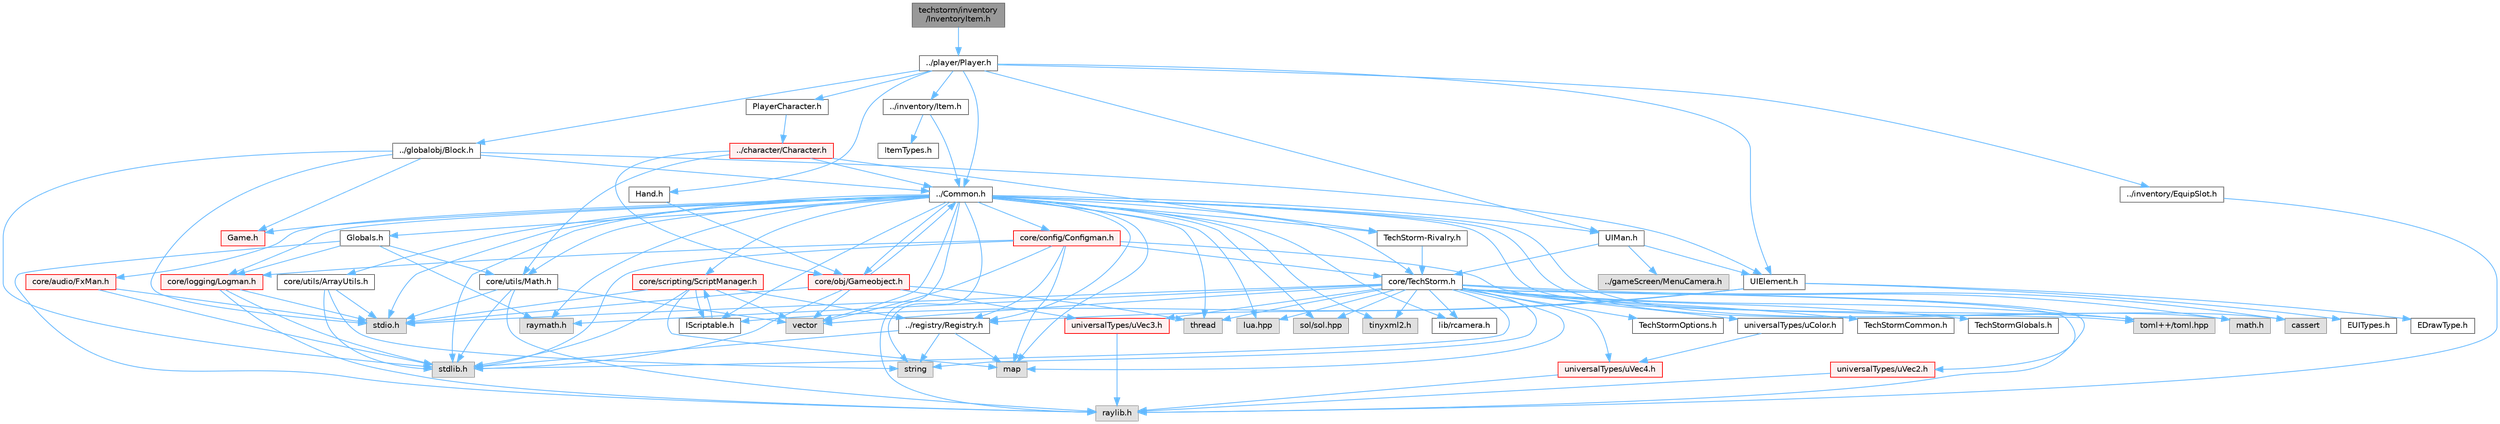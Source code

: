 digraph "techstorm/inventory/InventoryItem.h"
{
 // LATEX_PDF_SIZE
  bgcolor="transparent";
  edge [fontname=Helvetica,fontsize=10,labelfontname=Helvetica,labelfontsize=10];
  node [fontname=Helvetica,fontsize=10,shape=box,height=0.2,width=0.4];
  Node1 [id="Node000001",label="techstorm/inventory\l/InventoryItem.h",height=0.2,width=0.4,color="gray40", fillcolor="grey60", style="filled", fontcolor="black",tooltip=" "];
  Node1 -> Node2 [id="edge1_Node000001_Node000002",color="steelblue1",style="solid",tooltip=" "];
  Node2 [id="Node000002",label="../player/Player.h",height=0.2,width=0.4,color="grey40", fillcolor="white", style="filled",URL="$_player_8h.html",tooltip=" "];
  Node2 -> Node3 [id="edge2_Node000002_Node000003",color="steelblue1",style="solid",tooltip=" "];
  Node3 [id="Node000003",label="../Common.h",height=0.2,width=0.4,color="grey40", fillcolor="white", style="filled",URL="$_common_8h.html",tooltip=" "];
  Node3 -> Node4 [id="edge3_Node000003_Node000004",color="steelblue1",style="solid",tooltip=" "];
  Node4 [id="Node000004",label="raylib.h",height=0.2,width=0.4,color="grey60", fillcolor="#E0E0E0", style="filled",tooltip=" "];
  Node3 -> Node5 [id="edge4_Node000003_Node000005",color="steelblue1",style="solid",tooltip=" "];
  Node5 [id="Node000005",label="raymath.h",height=0.2,width=0.4,color="grey60", fillcolor="#E0E0E0", style="filled",tooltip=" "];
  Node3 -> Node6 [id="edge5_Node000003_Node000006",color="steelblue1",style="solid",tooltip=" "];
  Node6 [id="Node000006",label="lib/rcamera.h",height=0.2,width=0.4,color="grey40", fillcolor="white", style="filled",URL="$rcamera_8h.html",tooltip=" "];
  Node3 -> Node7 [id="edge6_Node000003_Node000007",color="steelblue1",style="solid",tooltip=" "];
  Node7 [id="Node000007",label="stdio.h",height=0.2,width=0.4,color="grey60", fillcolor="#E0E0E0", style="filled",tooltip=" "];
  Node3 -> Node8 [id="edge7_Node000003_Node000008",color="steelblue1",style="solid",tooltip=" "];
  Node8 [id="Node000008",label="stdlib.h",height=0.2,width=0.4,color="grey60", fillcolor="#E0E0E0", style="filled",tooltip=" "];
  Node3 -> Node9 [id="edge8_Node000003_Node000009",color="steelblue1",style="solid",tooltip=" "];
  Node9 [id="Node000009",label="string",height=0.2,width=0.4,color="grey60", fillcolor="#E0E0E0", style="filled",tooltip=" "];
  Node3 -> Node10 [id="edge9_Node000003_Node000010",color="steelblue1",style="solid",tooltip=" "];
  Node10 [id="Node000010",label="vector",height=0.2,width=0.4,color="grey60", fillcolor="#E0E0E0", style="filled",tooltip=" "];
  Node3 -> Node11 [id="edge10_Node000003_Node000011",color="steelblue1",style="solid",tooltip=" "];
  Node11 [id="Node000011",label="map",height=0.2,width=0.4,color="grey60", fillcolor="#E0E0E0", style="filled",tooltip=" "];
  Node3 -> Node12 [id="edge11_Node000003_Node000012",color="steelblue1",style="solid",tooltip=" "];
  Node12 [id="Node000012",label="thread",height=0.2,width=0.4,color="grey60", fillcolor="#E0E0E0", style="filled",tooltip=" "];
  Node3 -> Node13 [id="edge12_Node000003_Node000013",color="steelblue1",style="solid",tooltip=" "];
  Node13 [id="Node000013",label="math.h",height=0.2,width=0.4,color="grey60", fillcolor="#E0E0E0", style="filled",tooltip=" "];
  Node3 -> Node14 [id="edge13_Node000003_Node000014",color="steelblue1",style="solid",tooltip=" "];
  Node14 [id="Node000014",label="cassert",height=0.2,width=0.4,color="grey60", fillcolor="#E0E0E0", style="filled",tooltip=" "];
  Node3 -> Node15 [id="edge14_Node000003_Node000015",color="steelblue1",style="solid",tooltip=" "];
  Node15 [id="Node000015",label="lua.hpp",height=0.2,width=0.4,color="grey60", fillcolor="#E0E0E0", style="filled",tooltip=" "];
  Node3 -> Node16 [id="edge15_Node000003_Node000016",color="steelblue1",style="solid",tooltip=" "];
  Node16 [id="Node000016",label="sol/sol.hpp",height=0.2,width=0.4,color="grey60", fillcolor="#E0E0E0", style="filled",tooltip=" "];
  Node3 -> Node17 [id="edge16_Node000003_Node000017",color="steelblue1",style="solid",tooltip=" "];
  Node17 [id="Node000017",label="toml++/toml.hpp",height=0.2,width=0.4,color="grey60", fillcolor="#E0E0E0", style="filled",tooltip=" "];
  Node3 -> Node18 [id="edge17_Node000003_Node000018",color="steelblue1",style="solid",tooltip=" "];
  Node18 [id="Node000018",label="tinyxml2.h",height=0.2,width=0.4,color="grey60", fillcolor="#E0E0E0", style="filled",tooltip=" "];
  Node3 -> Node19 [id="edge18_Node000003_Node000019",color="steelblue1",style="solid",tooltip=" "];
  Node19 [id="Node000019",label="Globals.h",height=0.2,width=0.4,color="grey40", fillcolor="white", style="filled",URL="$_globals_8h.html",tooltip=" "];
  Node19 -> Node4 [id="edge19_Node000019_Node000004",color="steelblue1",style="solid",tooltip=" "];
  Node19 -> Node5 [id="edge20_Node000019_Node000005",color="steelblue1",style="solid",tooltip=" "];
  Node19 -> Node20 [id="edge21_Node000019_Node000020",color="steelblue1",style="solid",tooltip=" "];
  Node20 [id="Node000020",label="core/utils/Math.h",height=0.2,width=0.4,color="grey40", fillcolor="white", style="filled",URL="$core_2utils_2_math_8h.html",tooltip=" "];
  Node20 -> Node4 [id="edge22_Node000020_Node000004",color="steelblue1",style="solid",tooltip=" "];
  Node20 -> Node8 [id="edge23_Node000020_Node000008",color="steelblue1",style="solid",tooltip=" "];
  Node20 -> Node7 [id="edge24_Node000020_Node000007",color="steelblue1",style="solid",tooltip=" "];
  Node20 -> Node10 [id="edge25_Node000020_Node000010",color="steelblue1",style="solid",tooltip=" "];
  Node19 -> Node21 [id="edge26_Node000019_Node000021",color="steelblue1",style="solid",tooltip=" "];
  Node21 [id="Node000021",label="core/logging/Logman.h",height=0.2,width=0.4,color="red", fillcolor="#FFF0F0", style="filled",URL="$core_2logging_2_logman_8h.html",tooltip=" "];
  Node21 -> Node7 [id="edge27_Node000021_Node000007",color="steelblue1",style="solid",tooltip=" "];
  Node21 -> Node8 [id="edge28_Node000021_Node000008",color="steelblue1",style="solid",tooltip=" "];
  Node21 -> Node4 [id="edge29_Node000021_Node000004",color="steelblue1",style="solid",tooltip=" "];
  Node3 -> Node24 [id="edge30_Node000003_Node000024",color="steelblue1",style="solid",tooltip=" "];
  Node24 [id="Node000024",label="core/TechStorm.h",height=0.2,width=0.4,color="grey40", fillcolor="white", style="filled",URL="$_tech_storm_8h.html",tooltip=" "];
  Node24 -> Node25 [id="edge31_Node000024_Node000025",color="steelblue1",style="solid",tooltip=" "];
  Node25 [id="Node000025",label="TechStormOptions.h",height=0.2,width=0.4,color="grey40", fillcolor="white", style="filled",URL="$_tech_storm_options_8h.html",tooltip=" "];
  Node24 -> Node26 [id="edge32_Node000024_Node000026",color="steelblue1",style="solid",tooltip=" "];
  Node26 [id="Node000026",label="TechStormCommon.h",height=0.2,width=0.4,color="grey40", fillcolor="white", style="filled",URL="$_tech_storm_common_8h.html",tooltip=" "];
  Node24 -> Node27 [id="edge33_Node000024_Node000027",color="steelblue1",style="solid",tooltip=" "];
  Node27 [id="Node000027",label="TechStormGlobals.h",height=0.2,width=0.4,color="grey40", fillcolor="white", style="filled",URL="$_tech_storm_globals_8h.html",tooltip=" "];
  Node24 -> Node4 [id="edge34_Node000024_Node000004",color="steelblue1",style="solid",tooltip=" "];
  Node24 -> Node5 [id="edge35_Node000024_Node000005",color="steelblue1",style="solid",tooltip=" "];
  Node24 -> Node6 [id="edge36_Node000024_Node000006",color="steelblue1",style="solid",tooltip=" "];
  Node24 -> Node7 [id="edge37_Node000024_Node000007",color="steelblue1",style="solid",tooltip=" "];
  Node24 -> Node8 [id="edge38_Node000024_Node000008",color="steelblue1",style="solid",tooltip=" "];
  Node24 -> Node10 [id="edge39_Node000024_Node000010",color="steelblue1",style="solid",tooltip=" "];
  Node24 -> Node9 [id="edge40_Node000024_Node000009",color="steelblue1",style="solid",tooltip=" "];
  Node24 -> Node11 [id="edge41_Node000024_Node000011",color="steelblue1",style="solid",tooltip=" "];
  Node24 -> Node12 [id="edge42_Node000024_Node000012",color="steelblue1",style="solid",tooltip=" "];
  Node24 -> Node13 [id="edge43_Node000024_Node000013",color="steelblue1",style="solid",tooltip=" "];
  Node24 -> Node14 [id="edge44_Node000024_Node000014",color="steelblue1",style="solid",tooltip=" "];
  Node24 -> Node15 [id="edge45_Node000024_Node000015",color="steelblue1",style="solid",tooltip=" "];
  Node24 -> Node16 [id="edge46_Node000024_Node000016",color="steelblue1",style="solid",tooltip=" "];
  Node24 -> Node17 [id="edge47_Node000024_Node000017",color="steelblue1",style="solid",tooltip=" "];
  Node24 -> Node18 [id="edge48_Node000024_Node000018",color="steelblue1",style="solid",tooltip=" "];
  Node24 -> Node28 [id="edge49_Node000024_Node000028",color="steelblue1",style="solid",tooltip=" "];
  Node28 [id="Node000028",label="universalTypes/uVec2.h",height=0.2,width=0.4,color="red", fillcolor="#FFF0F0", style="filled",URL="$u_vec2_8h.html",tooltip=" "];
  Node28 -> Node4 [id="edge50_Node000028_Node000004",color="steelblue1",style="solid",tooltip=" "];
  Node24 -> Node30 [id="edge51_Node000024_Node000030",color="steelblue1",style="solid",tooltip=" "];
  Node30 [id="Node000030",label="universalTypes/uVec3.h",height=0.2,width=0.4,color="red", fillcolor="#FFF0F0", style="filled",URL="$u_vec3_8h.html",tooltip=" "];
  Node30 -> Node4 [id="edge52_Node000030_Node000004",color="steelblue1",style="solid",tooltip=" "];
  Node24 -> Node32 [id="edge53_Node000024_Node000032",color="steelblue1",style="solid",tooltip=" "];
  Node32 [id="Node000032",label="universalTypes/uVec4.h",height=0.2,width=0.4,color="red", fillcolor="#FFF0F0", style="filled",URL="$u_vec4_8h.html",tooltip=" "];
  Node32 -> Node4 [id="edge54_Node000032_Node000004",color="steelblue1",style="solid",tooltip=" "];
  Node24 -> Node33 [id="edge55_Node000024_Node000033",color="steelblue1",style="solid",tooltip=" "];
  Node33 [id="Node000033",label="universalTypes/uColor.h",height=0.2,width=0.4,color="grey40", fillcolor="white", style="filled",URL="$u_color_8h.html",tooltip=" "];
  Node33 -> Node32 [id="edge56_Node000033_Node000032",color="steelblue1",style="solid",tooltip=" "];
  Node3 -> Node34 [id="edge57_Node000003_Node000034",color="steelblue1",style="solid",tooltip=" "];
  Node34 [id="Node000034",label="core/config/Configman.h",height=0.2,width=0.4,color="red", fillcolor="#FFF0F0", style="filled",URL="$core_2config_2_configman_8h.html",tooltip=" "];
  Node34 -> Node24 [id="edge58_Node000034_Node000024",color="steelblue1",style="solid",tooltip=" "];
  Node34 -> Node21 [id="edge59_Node000034_Node000021",color="steelblue1",style="solid",tooltip=" "];
  Node34 -> Node62 [id="edge60_Node000034_Node000062",color="steelblue1",style="solid",tooltip=" "];
  Node62 [id="Node000062",label="../registry/Registry.h",height=0.2,width=0.4,color="grey40", fillcolor="white", style="filled",URL="$core_2registry_2_registry_8h.html",tooltip=" "];
  Node62 -> Node8 [id="edge61_Node000062_Node000008",color="steelblue1",style="solid",tooltip=" "];
  Node62 -> Node11 [id="edge62_Node000062_Node000011",color="steelblue1",style="solid",tooltip=" "];
  Node62 -> Node9 [id="edge63_Node000062_Node000009",color="steelblue1",style="solid",tooltip=" "];
  Node34 -> Node17 [id="edge64_Node000034_Node000017",color="steelblue1",style="solid",tooltip=" "];
  Node34 -> Node10 [id="edge65_Node000034_Node000010",color="steelblue1",style="solid",tooltip=" "];
  Node34 -> Node8 [id="edge66_Node000034_Node000008",color="steelblue1",style="solid",tooltip=" "];
  Node34 -> Node11 [id="edge67_Node000034_Node000011",color="steelblue1",style="solid",tooltip=" "];
  Node3 -> Node21 [id="edge68_Node000003_Node000021",color="steelblue1",style="solid",tooltip=" "];
  Node3 -> Node63 [id="edge69_Node000003_Node000063",color="steelblue1",style="solid",tooltip=" "];
  Node63 [id="Node000063",label="core/obj/Gameobject.h",height=0.2,width=0.4,color="red", fillcolor="#FFF0F0", style="filled",URL="$core_2obj_2_gameobject_8h.html",tooltip=" "];
  Node63 -> Node3 [id="edge70_Node000063_Node000003",color="steelblue1",style="solid",tooltip=" "];
  Node63 -> Node30 [id="edge71_Node000063_Node000030",color="steelblue1",style="solid",tooltip=" "];
  Node63 -> Node7 [id="edge72_Node000063_Node000007",color="steelblue1",style="solid",tooltip=" "];
  Node63 -> Node8 [id="edge73_Node000063_Node000008",color="steelblue1",style="solid",tooltip=" "];
  Node63 -> Node10 [id="edge74_Node000063_Node000010",color="steelblue1",style="solid",tooltip=" "];
  Node63 -> Node12 [id="edge75_Node000063_Node000012",color="steelblue1",style="solid",tooltip=" "];
  Node3 -> Node20 [id="edge76_Node000003_Node000020",color="steelblue1",style="solid",tooltip=" "];
  Node3 -> Node62 [id="edge77_Node000003_Node000062",color="steelblue1",style="solid",tooltip=" "];
  Node3 -> Node68 [id="edge78_Node000003_Node000068",color="steelblue1",style="solid",tooltip=" "];
  Node68 [id="Node000068",label="core/scripting/ScriptManager.h",height=0.2,width=0.4,color="red", fillcolor="#FFF0F0", style="filled",URL="$core_2scripting_2_script_manager_8h.html",tooltip=" "];
  Node68 -> Node7 [id="edge79_Node000068_Node000007",color="steelblue1",style="solid",tooltip=" "];
  Node68 -> Node8 [id="edge80_Node000068_Node000008",color="steelblue1",style="solid",tooltip=" "];
  Node68 -> Node10 [id="edge81_Node000068_Node000010",color="steelblue1",style="solid",tooltip=" "];
  Node68 -> Node11 [id="edge82_Node000068_Node000011",color="steelblue1",style="solid",tooltip=" "];
  Node68 -> Node69 [id="edge83_Node000068_Node000069",color="steelblue1",style="solid",tooltip=" "];
  Node69 [id="Node000069",label="IScriptable.h",height=0.2,width=0.4,color="grey40", fillcolor="white", style="filled",URL="$core_2scripting_2_i_scriptable_8h.html",tooltip=" "];
  Node69 -> Node68 [id="edge84_Node000069_Node000068",color="steelblue1",style="solid",tooltip=" "];
  Node68 -> Node62 [id="edge85_Node000068_Node000062",color="steelblue1",style="solid",tooltip=" "];
  Node3 -> Node69 [id="edge86_Node000003_Node000069",color="steelblue1",style="solid",tooltip=" "];
  Node3 -> Node76 [id="edge87_Node000003_Node000076",color="steelblue1",style="solid",tooltip=" "];
  Node76 [id="Node000076",label="core/utils/ArrayUtils.h",height=0.2,width=0.4,color="grey40", fillcolor="white", style="filled",URL="$core_2utils_2_array_utils_8h.html",tooltip=" "];
  Node76 -> Node7 [id="edge88_Node000076_Node000007",color="steelblue1",style="solid",tooltip=" "];
  Node76 -> Node8 [id="edge89_Node000076_Node000008",color="steelblue1",style="solid",tooltip=" "];
  Node76 -> Node9 [id="edge90_Node000076_Node000009",color="steelblue1",style="solid",tooltip=" "];
  Node3 -> Node77 [id="edge91_Node000003_Node000077",color="steelblue1",style="solid",tooltip=" "];
  Node77 [id="Node000077",label="core/audio/FxMan.h",height=0.2,width=0.4,color="red", fillcolor="#FFF0F0", style="filled",URL="$core_2audio_2_fx_man_8h.html",tooltip=" "];
  Node77 -> Node8 [id="edge92_Node000077_Node000008",color="steelblue1",style="solid",tooltip=" "];
  Node77 -> Node7 [id="edge93_Node000077_Node000007",color="steelblue1",style="solid",tooltip=" "];
  Node3 -> Node81 [id="edge94_Node000003_Node000081",color="steelblue1",style="solid",tooltip=" "];
  Node81 [id="Node000081",label="UIMan.h",height=0.2,width=0.4,color="grey40", fillcolor="white", style="filled",URL="$core_2ui_2_u_i_man_8h.html",tooltip=" "];
  Node81 -> Node24 [id="edge95_Node000081_Node000024",color="steelblue1",style="solid",tooltip=" "];
  Node81 -> Node82 [id="edge96_Node000081_Node000082",color="steelblue1",style="solid",tooltip=" "];
  Node82 [id="Node000082",label="../gameScreen/MenuCamera.h",height=0.2,width=0.4,color="grey60", fillcolor="#E0E0E0", style="filled",tooltip=" "];
  Node81 -> Node83 [id="edge97_Node000081_Node000083",color="steelblue1",style="solid",tooltip=" "];
  Node83 [id="Node000083",label="UIElement.h",height=0.2,width=0.4,color="grey40", fillcolor="white", style="filled",URL="$core_2ui_2_u_i_element_8h.html",tooltip=" "];
  Node83 -> Node69 [id="edge98_Node000083_Node000069",color="steelblue1",style="solid",tooltip=" "];
  Node83 -> Node62 [id="edge99_Node000083_Node000062",color="steelblue1",style="solid",tooltip=" "];
  Node83 -> Node84 [id="edge100_Node000083_Node000084",color="steelblue1",style="solid",tooltip=" "];
  Node84 [id="Node000084",label="EUITypes.h",height=0.2,width=0.4,color="grey40", fillcolor="white", style="filled",URL="$core_2ui_2_e_u_i_types_8h.html",tooltip=" "];
  Node83 -> Node85 [id="edge101_Node000083_Node000085",color="steelblue1",style="solid",tooltip=" "];
  Node85 [id="Node000085",label="EDrawType.h",height=0.2,width=0.4,color="grey40", fillcolor="white", style="filled",URL="$core_2ui_2_e_draw_type_8h.html",tooltip=" "];
  Node3 -> Node87 [id="edge102_Node000003_Node000087",color="steelblue1",style="solid",tooltip=" "];
  Node87 [id="Node000087",label="TechStorm-Rivalry.h",height=0.2,width=0.4,color="grey40", fillcolor="white", style="filled",URL="$techstorm-rivalry_8h.html",tooltip=" "];
  Node87 -> Node24 [id="edge103_Node000087_Node000024",color="steelblue1",style="solid",tooltip=" "];
  Node3 -> Node88 [id="edge104_Node000003_Node000088",color="steelblue1",style="solid",tooltip=" "];
  Node88 [id="Node000088",label="Game.h",height=0.2,width=0.4,color="red", fillcolor="#FFF0F0", style="filled",URL="$_game_8h.html",tooltip=" "];
  Node2 -> Node107 [id="edge105_Node000002_Node000107",color="steelblue1",style="solid",tooltip=" "];
  Node107 [id="Node000107",label="../globalobj/Block.h",height=0.2,width=0.4,color="grey40", fillcolor="white", style="filled",URL="$_block_8h.html",tooltip=" "];
  Node107 -> Node3 [id="edge106_Node000107_Node000003",color="steelblue1",style="solid",tooltip=" "];
  Node107 -> Node88 [id="edge107_Node000107_Node000088",color="steelblue1",style="solid",tooltip=" "];
  Node107 -> Node83 [id="edge108_Node000107_Node000083",color="steelblue1",style="solid",tooltip=" "];
  Node107 -> Node7 [id="edge109_Node000107_Node000007",color="steelblue1",style="solid",tooltip=" "];
  Node107 -> Node8 [id="edge110_Node000107_Node000008",color="steelblue1",style="solid",tooltip=" "];
  Node2 -> Node108 [id="edge111_Node000002_Node000108",color="steelblue1",style="solid",tooltip=" "];
  Node108 [id="Node000108",label="../inventory/Item.h",height=0.2,width=0.4,color="grey40", fillcolor="white", style="filled",URL="$_item_8h.html",tooltip=" "];
  Node108 -> Node3 [id="edge112_Node000108_Node000003",color="steelblue1",style="solid",tooltip=" "];
  Node108 -> Node109 [id="edge113_Node000108_Node000109",color="steelblue1",style="solid",tooltip=" "];
  Node109 [id="Node000109",label="ItemTypes.h",height=0.2,width=0.4,color="grey40", fillcolor="white", style="filled",URL="$_item_types_8h.html",tooltip=" "];
  Node2 -> Node110 [id="edge114_Node000002_Node000110",color="steelblue1",style="solid",tooltip=" "];
  Node110 [id="Node000110",label="../inventory/EquipSlot.h",height=0.2,width=0.4,color="grey40", fillcolor="white", style="filled",URL="$_equip_slot_8h.html",tooltip=" "];
  Node110 -> Node4 [id="edge115_Node000110_Node000004",color="steelblue1",style="solid",tooltip=" "];
  Node2 -> Node111 [id="edge116_Node000002_Node000111",color="steelblue1",style="solid",tooltip=" "];
  Node111 [id="Node000111",label="PlayerCharacter.h",height=0.2,width=0.4,color="grey40", fillcolor="white", style="filled",URL="$_player_character_8h.html",tooltip=" "];
  Node111 -> Node112 [id="edge117_Node000111_Node000112",color="steelblue1",style="solid",tooltip=" "];
  Node112 [id="Node000112",label="../character/Character.h",height=0.2,width=0.4,color="red", fillcolor="#FFF0F0", style="filled",URL="$_character_8h.html",tooltip=" "];
  Node112 -> Node63 [id="edge118_Node000112_Node000063",color="steelblue1",style="solid",tooltip=" "];
  Node112 -> Node3 [id="edge119_Node000112_Node000003",color="steelblue1",style="solid",tooltip=" "];
  Node112 -> Node20 [id="edge120_Node000112_Node000020",color="steelblue1",style="solid",tooltip=" "];
  Node112 -> Node87 [id="edge121_Node000112_Node000087",color="steelblue1",style="solid",tooltip=" "];
  Node2 -> Node83 [id="edge122_Node000002_Node000083",color="steelblue1",style="solid",tooltip=" "];
  Node2 -> Node81 [id="edge123_Node000002_Node000081",color="steelblue1",style="solid",tooltip=" "];
  Node2 -> Node122 [id="edge124_Node000002_Node000122",color="steelblue1",style="solid",tooltip=" "];
  Node122 [id="Node000122",label="Hand.h",height=0.2,width=0.4,color="grey40", fillcolor="white", style="filled",URL="$_hand_8h.html",tooltip=" "];
  Node122 -> Node63 [id="edge125_Node000122_Node000063",color="steelblue1",style="solid",tooltip=" "];
}
